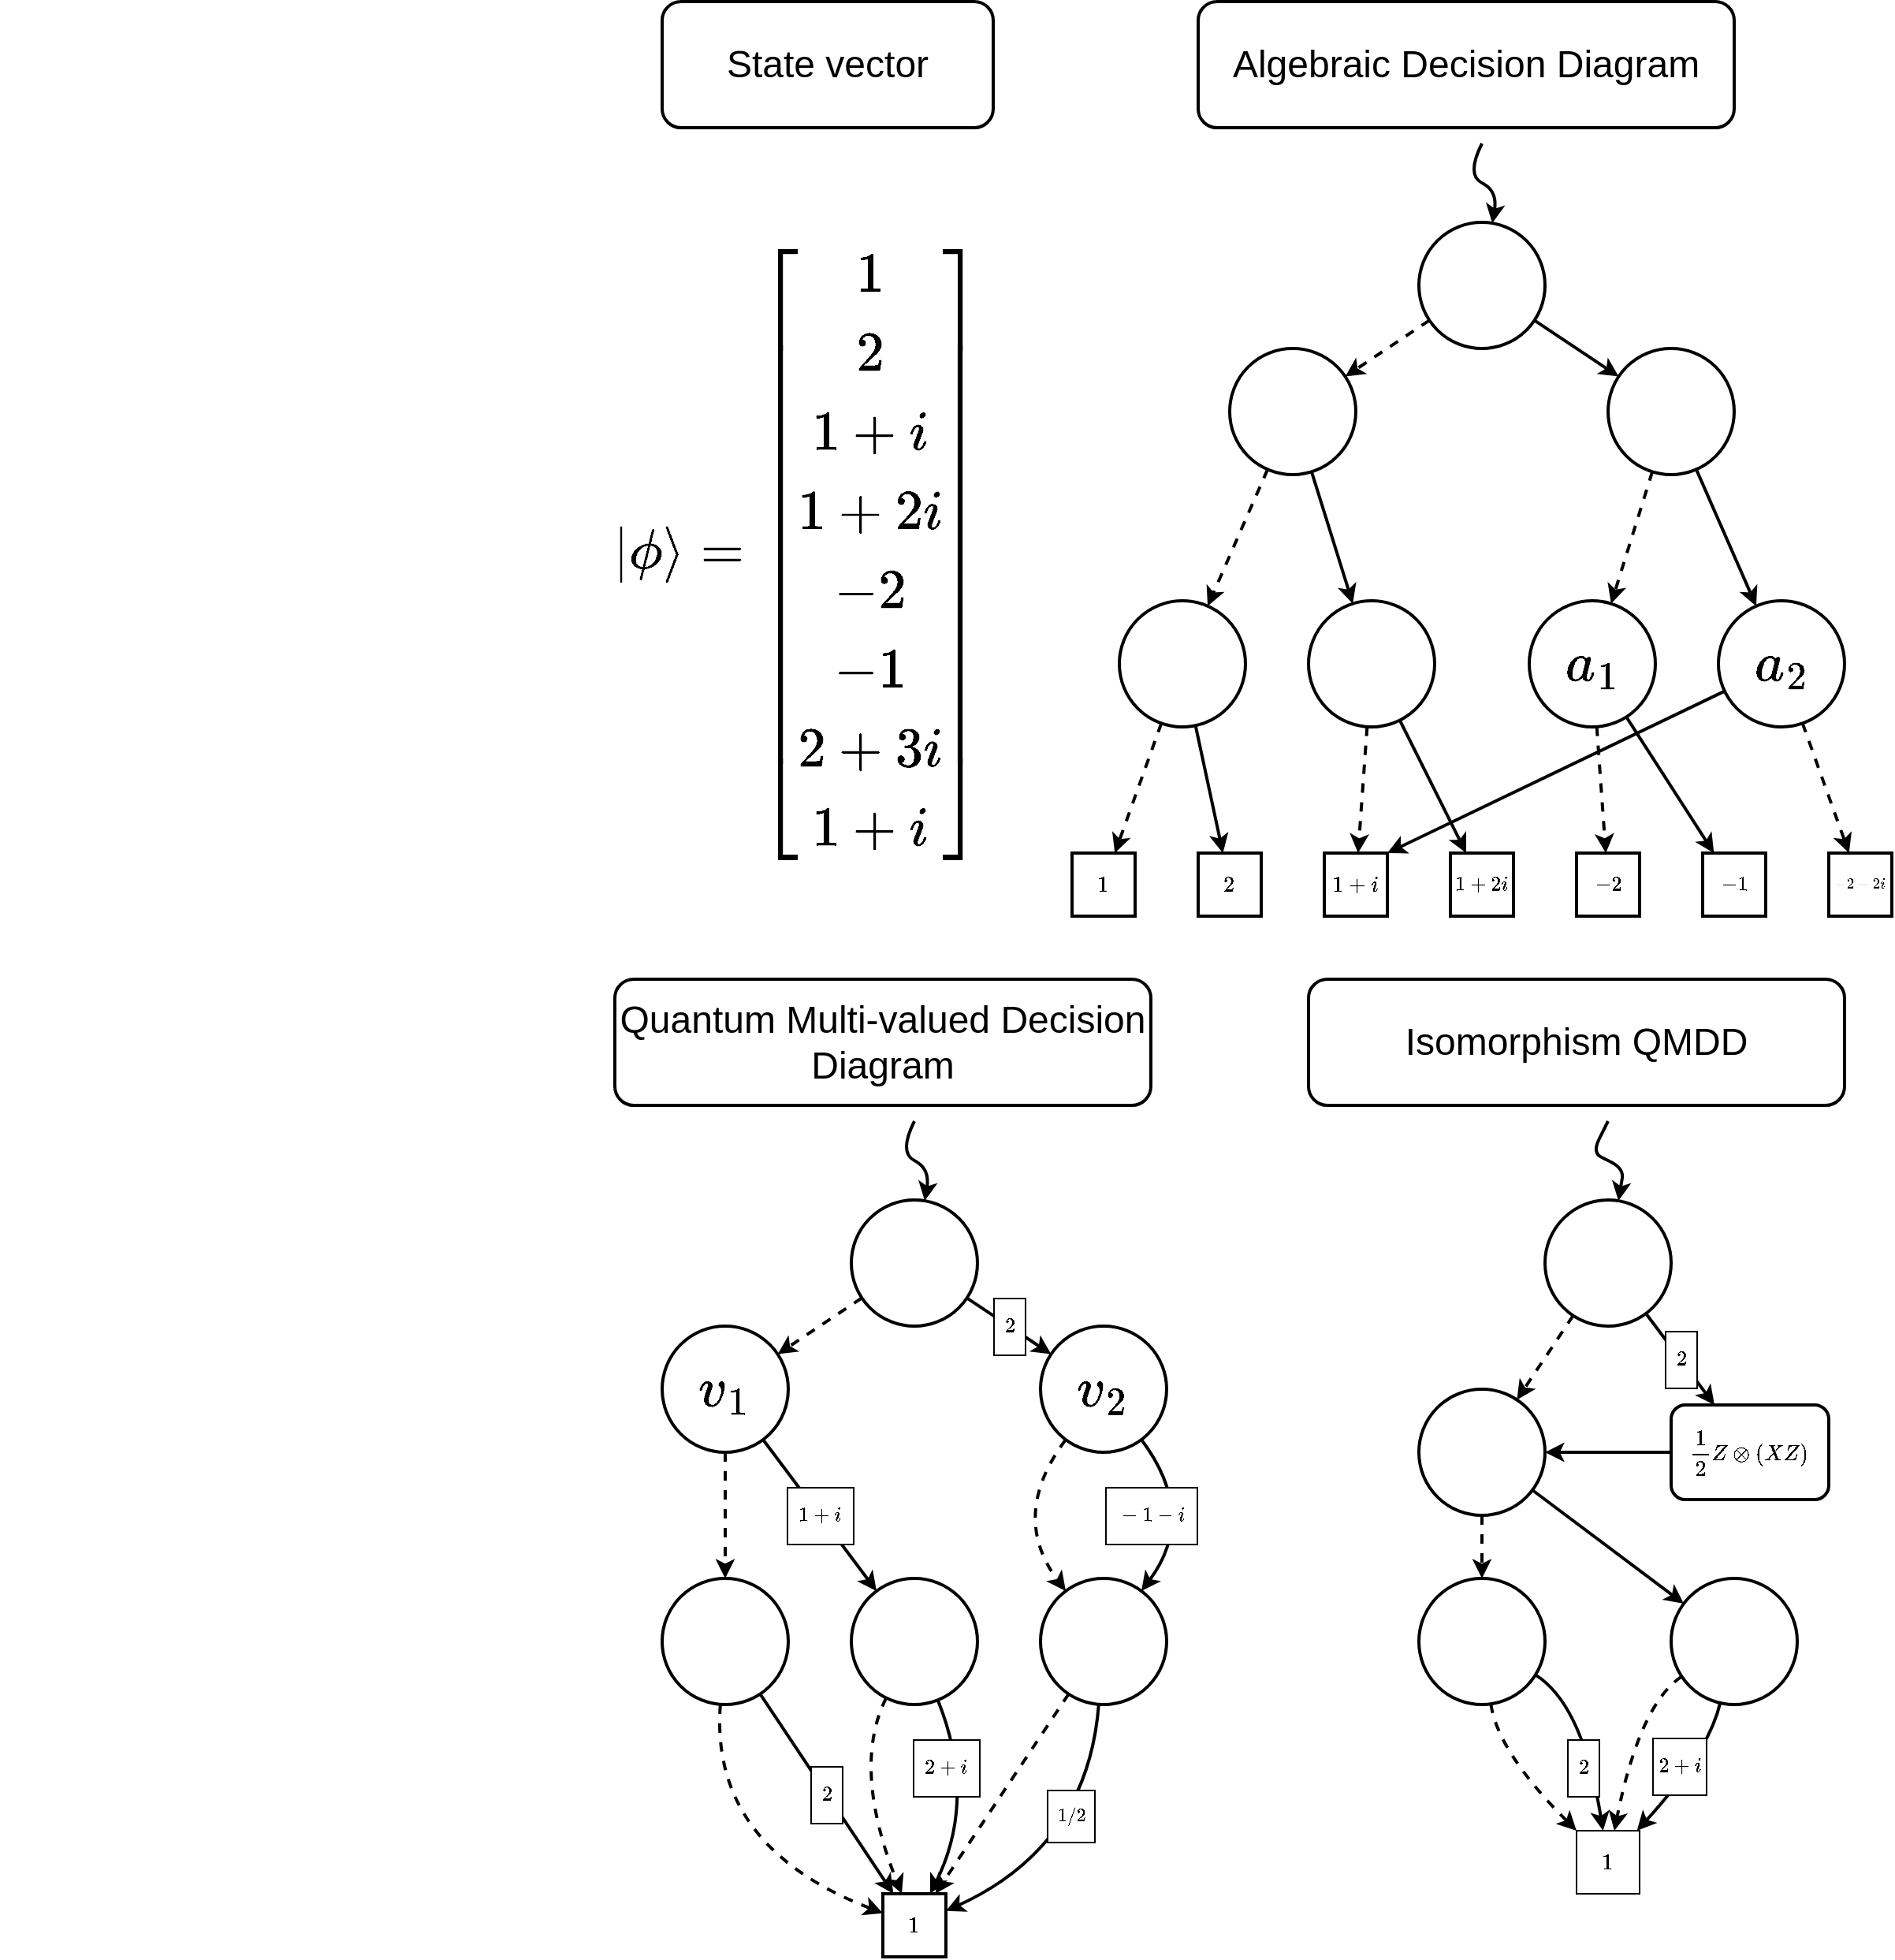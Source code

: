 <mxfile version="13.10.0" type="device"><diagram id="OSMy4cS3hAYFmxq1m3YE" name="Page-1"><mxGraphModel dx="2272" dy="2072" grid="1" gridSize="10" guides="1" tooltips="1" connect="1" arrows="1" fold="1" page="1" pageScale="1" pageWidth="850" pageHeight="1100" math="1" shadow="0"><root><mxCell id="0"/><mxCell id="1" parent="0"/><mxCell id="w6tY5nW5DGO7v92eXv9Y-21" value="$$|\phi\rangle=\begin{bmatrix}1\\2\\1+i\\1+2i\\-2\\-1\\2+3i\\1+i\end{bmatrix}$$" style="text;html=1;fillColor=none;align=center;verticalAlign=middle;whiteSpace=wrap;rounded=0;fontSize=30;" parent="1" vertex="1"><mxGeometry x="30" y="50" width="230" height="360" as="geometry"/></mxCell><mxCell id="w6tY5nW5DGO7v92eXv9Y-23" value="State vector" style="text;html=1;fillColor=none;align=center;verticalAlign=middle;whiteSpace=wrap;rounded=1;fontColor=#000000;strokeColor=#000000;strokeWidth=2;fontSize=24;" parent="1" vertex="1"><mxGeometry x="60" y="-120" width="210" height="80" as="geometry"/></mxCell><mxCell id="w6tY5nW5DGO7v92eXv9Y-79" value="Algebraic Decision Diagram" style="text;html=1;fillColor=none;align=center;verticalAlign=middle;whiteSpace=wrap;rounded=1;fontColor=#000000;strokeColor=#000000;strokeWidth=2;fontSize=24;" parent="1" vertex="1"><mxGeometry x="400" y="-120" width="340" height="80" as="geometry"/></mxCell><mxCell id="w6tY5nW5DGO7v92eXv9Y-81" style="edgeStyle=none;curved=1;orthogonalLoop=1;jettySize=auto;html=1;labelBackgroundColor=#ffffff;startArrow=classic;startFill=1;endArrow=none;endFill=0;strokeColor=#000000;strokeWidth=2;fontSize=24;fontColor=#000000;" parent="1" source="w6tY5nW5DGO7v92eXv9Y-25" edge="1"><mxGeometry relative="1" as="geometry"><mxPoint x="220" y="590" as="targetPoint"/><Array as="points"><mxPoint x="230" y="620"/><mxPoint x="210" y="610"/></Array></mxGeometry></mxCell><mxCell id="w6tY5nW5DGO7v92eXv9Y-82" style="edgeStyle=none;curved=1;orthogonalLoop=1;jettySize=auto;html=1;labelBackgroundColor=#ffffff;startArrow=classic;startFill=1;endArrow=none;endFill=0;strokeColor=#000000;strokeWidth=2;fontSize=24;fontColor=#000000;" parent="1" source="w6tY5nW5DGO7v92eXv9Y-51" edge="1"><mxGeometry relative="1" as="geometry"><mxPoint x="580" y="-30" as="targetPoint"/><Array as="points"><mxPoint x="590"/><mxPoint x="570" y="-10"/></Array></mxGeometry></mxCell><mxCell id="w6tY5nW5DGO7v92eXv9Y-83" value="Quantum Multi-valued Decision Diagram" style="text;html=1;fillColor=none;align=center;verticalAlign=middle;whiteSpace=wrap;rounded=1;fontColor=#000000;strokeColor=#000000;strokeWidth=2;fontSize=24;" parent="1" vertex="1"><mxGeometry x="30" y="500" width="340" height="80" as="geometry"/></mxCell><mxCell id="w6tY5nW5DGO7v92eXv9Y-84" value="Isomorphism QMDD" style="text;html=1;fillColor=none;align=center;verticalAlign=middle;whiteSpace=wrap;rounded=1;fontColor=#000000;strokeColor=#000000;strokeWidth=2;fontSize=24;fontFamily=Helvetica;" parent="1" vertex="1"><mxGeometry x="470" y="500" width="340" height="80" as="geometry"/></mxCell><mxCell id="w6tY5nW5DGO7v92eXv9Y-7" value="$$1$$" style="rounded=0;whiteSpace=wrap;html=1;" parent="1" vertex="1"><mxGeometry x="640" y="1040" width="40" height="40" as="geometry"/></mxCell><mxCell id="w6tY5nW5DGO7v92eXv9Y-15" value="$$\ \ 2\ \ $$" style="edgeStyle=none;curved=1;orthogonalLoop=1;jettySize=auto;html=1;strokeWidth=2;labelBorderColor=#000000;" parent="1" source="w6tY5nW5DGO7v92eXv9Y-5" target="w6tY5nW5DGO7v92eXv9Y-7" edge="1"><mxGeometry as="geometry"><Array as="points"><mxPoint x="644" y="960"/></Array><mxPoint x="9" y="9" as="offset"/></mxGeometry></mxCell><mxCell id="w6tY5nW5DGO7v92eXv9Y-16" style="edgeStyle=none;curved=1;orthogonalLoop=1;jettySize=auto;html=1;dashed=1;strokeWidth=2;" parent="1" source="w6tY5nW5DGO7v92eXv9Y-5" target="w6tY5nW5DGO7v92eXv9Y-7" edge="1"><mxGeometry x="540" y="610" as="geometry"><Array as="points"><mxPoint x="590" y="990"/></Array></mxGeometry></mxCell><mxCell id="w6tY5nW5DGO7v92eXv9Y-13" style="edgeStyle=none;orthogonalLoop=1;jettySize=auto;html=1;curved=1;dashed=1;strokeWidth=2;" parent="1" source="w6tY5nW5DGO7v92eXv9Y-6" target="w6tY5nW5DGO7v92eXv9Y-7" edge="1"><mxGeometry x="540" y="610" as="geometry"><Array as="points"><mxPoint x="680" y="960"/></Array></mxGeometry></mxCell><mxCell id="w6tY5nW5DGO7v92eXv9Y-14" value="$$\ 2+i\ $$" style="edgeStyle=none;curved=1;orthogonalLoop=1;jettySize=auto;html=1;strokeWidth=2;labelBorderColor=#000000;labelBackgroundColor=#ffffff;" parent="1" source="w6tY5nW5DGO7v92eXv9Y-6" target="w6tY5nW5DGO7v92eXv9Y-7" edge="1"><mxGeometry x="540" y="610" as="geometry"><Array as="points"><mxPoint x="724" y="990"/></Array></mxGeometry></mxCell><mxCell id="w6tY5nW5DGO7v92eXv9Y-22" style="edgeStyle=none;orthogonalLoop=1;jettySize=auto;html=1;labelBackgroundColor=#ffffff;strokeColor=#000000;strokeWidth=2;fontColor=#000000;rounded=1;startArrow=classic;startFill=1;endArrow=none;endFill=0;" parent="1" source="w6tY5nW5DGO7v92eXv9Y-2" edge="1"><mxGeometry x="540" y="610" as="geometry"><mxPoint x="660" y="590" as="targetPoint"/><Array as="points"><mxPoint x="670" y="620"/><mxPoint x="650" y="610"/></Array></mxGeometry></mxCell><mxCell id="w6tY5nW5DGO7v92eXv9Y-2" value="" style="ellipse;whiteSpace=wrap;html=1;aspect=fixed;strokeWidth=2;" parent="1" vertex="1"><mxGeometry x="620" y="640" width="80" height="80" as="geometry"/></mxCell><mxCell id="w6tY5nW5DGO7v92eXv9Y-3" value="" style="ellipse;whiteSpace=wrap;html=1;aspect=fixed;strokeWidth=2;" parent="1" vertex="1"><mxGeometry x="540" y="760" width="80" height="80" as="geometry"/></mxCell><mxCell id="w6tY5nW5DGO7v92eXv9Y-10" style="edgeStyle=none;rounded=0;orthogonalLoop=1;jettySize=auto;html=1;dashed=1;strokeWidth=2;" parent="1" source="w6tY5nW5DGO7v92eXv9Y-2" target="w6tY5nW5DGO7v92eXv9Y-3" edge="1"><mxGeometry x="540" y="610" as="geometry"/></mxCell><mxCell id="w6tY5nW5DGO7v92eXv9Y-5" value="" style="ellipse;whiteSpace=wrap;html=1;aspect=fixed;strokeWidth=2;" parent="1" vertex="1"><mxGeometry x="540" y="880" width="80" height="80" as="geometry"/></mxCell><mxCell id="w6tY5nW5DGO7v92eXv9Y-11" style="edgeStyle=none;rounded=0;orthogonalLoop=1;jettySize=auto;html=1;dashed=1;strokeWidth=2;" parent="1" source="w6tY5nW5DGO7v92eXv9Y-3" target="w6tY5nW5DGO7v92eXv9Y-5" edge="1"><mxGeometry x="540" y="610" as="geometry"/></mxCell><mxCell id="w6tY5nW5DGO7v92eXv9Y-6" value="" style="ellipse;whiteSpace=wrap;html=1;aspect=fixed;strokeWidth=2;" parent="1" vertex="1"><mxGeometry x="700" y="880" width="80" height="80" as="geometry"/></mxCell><mxCell id="w6tY5nW5DGO7v92eXv9Y-12" value="" style="edgeStyle=none;rounded=0;orthogonalLoop=1;jettySize=auto;html=1;strokeWidth=2;labelBorderColor=#000000;verticalAlign=middle;" parent="1" source="w6tY5nW5DGO7v92eXv9Y-3" target="w6tY5nW5DGO7v92eXv9Y-6" edge="1"><mxGeometry x="540" y="610" as="geometry"><mxPoint as="offset"/></mxGeometry></mxCell><mxCell id="w6tY5nW5DGO7v92eXv9Y-17" style="edgeStyle=none;curved=1;orthogonalLoop=1;jettySize=auto;html=1;strokeWidth=2;" parent="1" source="w6tY5nW5DGO7v92eXv9Y-8" target="w6tY5nW5DGO7v92eXv9Y-3" edge="1"><mxGeometry x="540" y="610" as="geometry"/></mxCell><mxCell id="w6tY5nW5DGO7v92eXv9Y-8" value="$$\frac{1}{2}Z\otimes (XZ)$$" style="rounded=1;whiteSpace=wrap;html=1;strokeWidth=2;" parent="1" vertex="1"><mxGeometry x="700" y="770" width="100" height="60" as="geometry"/></mxCell><mxCell id="w6tY5nW5DGO7v92eXv9Y-9" value="$$\ \ 2\ \ $$" style="rounded=0;orthogonalLoop=1;jettySize=auto;html=1;strokeWidth=2;labelBorderColor=#000000;" parent="1" source="w6tY5nW5DGO7v92eXv9Y-2" target="w6tY5nW5DGO7v92eXv9Y-8" edge="1"><mxGeometry x="540" y="610" as="geometry"/></mxCell><mxCell id="w6tY5nW5DGO7v92eXv9Y-25" value="" style="ellipse;whiteSpace=wrap;html=1;aspect=fixed;rounded=1;strokeColor=#000000;strokeWidth=2;fontColor=#000000;" parent="1" vertex="1"><mxGeometry x="180" y="640" width="80" height="80" as="geometry"/></mxCell><mxCell id="w6tY5nW5DGO7v92eXv9Y-26" value="$$v_1$$" style="ellipse;whiteSpace=wrap;html=1;aspect=fixed;rounded=1;strokeColor=#000000;strokeWidth=2;fontColor=#000000;fontSize=30;" parent="1" vertex="1"><mxGeometry x="60" y="720" width="80" height="80" as="geometry"/></mxCell><mxCell id="w6tY5nW5DGO7v92eXv9Y-31" style="edgeStyle=none;rounded=1;orthogonalLoop=1;jettySize=auto;html=1;labelBackgroundColor=#ffffff;startArrow=none;startFill=0;endArrow=classic;endFill=1;strokeColor=#000000;strokeWidth=2;fontColor=#000000;dashed=1;" parent="1" source="w6tY5nW5DGO7v92eXv9Y-25" target="w6tY5nW5DGO7v92eXv9Y-26" edge="1"><mxGeometry x="-20" y="640" as="geometry"/></mxCell><mxCell id="w6tY5nW5DGO7v92eXv9Y-27" value="$$v_2$$" style="ellipse;whiteSpace=wrap;html=1;aspect=fixed;rounded=1;strokeColor=#000000;strokeWidth=2;fontColor=#000000;fontSize=30;" parent="1" vertex="1"><mxGeometry x="300" y="720" width="80" height="80" as="geometry"/></mxCell><mxCell id="w6tY5nW5DGO7v92eXv9Y-43" value="$$\ \ 2\ \ $$" style="edgeStyle=none;curved=1;orthogonalLoop=1;jettySize=auto;html=1;labelBackgroundColor=#ffffff;startArrow=none;startFill=0;endArrow=classic;endFill=1;strokeColor=#000000;strokeWidth=2;fontSize=11;fontColor=#000000;labelBorderColor=#000000;" parent="1" source="w6tY5nW5DGO7v92eXv9Y-25" target="w6tY5nW5DGO7v92eXv9Y-27" edge="1"><mxGeometry x="-20" y="640" as="geometry"/></mxCell><mxCell id="w6tY5nW5DGO7v92eXv9Y-28" value="" style="ellipse;whiteSpace=wrap;html=1;aspect=fixed;rounded=1;strokeColor=#000000;strokeWidth=2;fontColor=#000000;" parent="1" vertex="1"><mxGeometry x="60" y="880" width="80" height="80" as="geometry"/></mxCell><mxCell id="w6tY5nW5DGO7v92eXv9Y-32" style="edgeStyle=none;rounded=1;orthogonalLoop=1;jettySize=auto;html=1;dashed=1;labelBackgroundColor=#ffffff;startArrow=none;startFill=0;endArrow=classic;endFill=1;strokeColor=#000000;strokeWidth=2;fontColor=#000000;" parent="1" source="w6tY5nW5DGO7v92eXv9Y-26" target="w6tY5nW5DGO7v92eXv9Y-28" edge="1"><mxGeometry x="-20" y="640" as="geometry"/></mxCell><mxCell id="w6tY5nW5DGO7v92eXv9Y-29" value="" style="ellipse;whiteSpace=wrap;html=1;aspect=fixed;rounded=1;strokeColor=#000000;strokeWidth=2;fontColor=#000000;" parent="1" vertex="1"><mxGeometry x="180" y="880" width="80" height="80" as="geometry"/></mxCell><mxCell id="w6tY5nW5DGO7v92eXv9Y-37" value="$$\ \ 1+i\ \ $$" style="edgeStyle=none;curved=1;orthogonalLoop=1;jettySize=auto;html=1;labelBackgroundColor=#ffffff;startArrow=none;startFill=0;endArrow=classic;endFill=1;strokeColor=#000000;strokeWidth=2;fontColor=#000000;labelBorderColor=#000000;spacingTop=0;" parent="1" source="w6tY5nW5DGO7v92eXv9Y-26" target="w6tY5nW5DGO7v92eXv9Y-29" edge="1"><mxGeometry x="-20" y="640" as="geometry"><mxPoint as="offset"/></mxGeometry></mxCell><mxCell id="w6tY5nW5DGO7v92eXv9Y-30" value="$$1$$" style="rounded=0;whiteSpace=wrap;html=1;strokeColor=#000000;strokeWidth=2;fontColor=#000000;" parent="1" vertex="1"><mxGeometry x="200" y="1080" width="40" height="40" as="geometry"/></mxCell><mxCell id="w6tY5nW5DGO7v92eXv9Y-33" style="edgeStyle=none;orthogonalLoop=1;jettySize=auto;html=1;dashed=1;labelBackgroundColor=#ffffff;startArrow=none;startFill=0;endArrow=classic;endFill=1;strokeColor=#000000;strokeWidth=2;fontColor=#000000;curved=1;" parent="1" source="w6tY5nW5DGO7v92eXv9Y-28" target="w6tY5nW5DGO7v92eXv9Y-30" edge="1"><mxGeometry x="-20" y="640" as="geometry"><Array as="points"><mxPoint x="90" y="1050"/></Array></mxGeometry></mxCell><mxCell id="w6tY5nW5DGO7v92eXv9Y-34" value="$$\ \ 2\ \ $$" style="edgeStyle=none;curved=1;orthogonalLoop=1;jettySize=auto;html=1;labelBackgroundColor=#ffffff;startArrow=none;startFill=0;endArrow=classic;endFill=1;strokeColor=#000000;strokeWidth=2;fontColor=#000000;labelBorderColor=#000000;" parent="1" source="w6tY5nW5DGO7v92eXv9Y-28" target="w6tY5nW5DGO7v92eXv9Y-30" edge="1"><mxGeometry x="-20" y="640" as="geometry"><Array as="points"/><mxPoint as="offset"/></mxGeometry></mxCell><mxCell id="w6tY5nW5DGO7v92eXv9Y-35" style="edgeStyle=none;curved=1;orthogonalLoop=1;jettySize=auto;html=1;labelBackgroundColor=#ffffff;startArrow=none;startFill=0;endArrow=classic;endFill=1;strokeColor=#000000;strokeWidth=2;fontColor=#000000;dashed=1;" parent="1" source="w6tY5nW5DGO7v92eXv9Y-29" target="w6tY5nW5DGO7v92eXv9Y-30" edge="1"><mxGeometry x="-20" y="640" as="geometry"><Array as="points"><mxPoint x="180" y="1000"/></Array></mxGeometry></mxCell><mxCell id="w6tY5nW5DGO7v92eXv9Y-36" value="$$\ \ 2+i\ \ $$" style="edgeStyle=none;curved=1;orthogonalLoop=1;jettySize=auto;html=1;labelBackgroundColor=#ffffff;startArrow=none;startFill=0;endArrow=classic;endFill=1;strokeColor=#000000;strokeWidth=2;fontColor=#000000;labelBorderColor=#000000;fontSize=11;" parent="1" source="w6tY5nW5DGO7v92eXv9Y-29" target="w6tY5nW5DGO7v92eXv9Y-30" edge="1"><mxGeometry as="geometry"><Array as="points"><mxPoint x="260" y="1020"/></Array><mxPoint x="8" y="-19" as="offset"/></mxGeometry></mxCell><mxCell id="w6tY5nW5DGO7v92eXv9Y-40" style="edgeStyle=none;curved=1;orthogonalLoop=1;jettySize=auto;html=1;dashed=1;labelBackgroundColor=#ffffff;startArrow=none;startFill=0;endArrow=classic;endFill=1;strokeColor=#000000;strokeWidth=2;fontColor=#000000;" parent="1" source="w6tY5nW5DGO7v92eXv9Y-39" target="w6tY5nW5DGO7v92eXv9Y-30" edge="1"><mxGeometry x="-20" y="640" as="geometry"><Array as="points"/></mxGeometry></mxCell><mxCell id="w6tY5nW5DGO7v92eXv9Y-41" value="$$\ \ 1/2\ \ $$" style="edgeStyle=none;curved=1;orthogonalLoop=1;jettySize=auto;html=1;labelBackgroundColor=#ffffff;startArrow=none;startFill=0;endArrow=classic;endFill=1;strokeColor=#000000;strokeWidth=2;fontColor=#000000;labelBorderColor=#000000;fontSize=10;" parent="1" source="w6tY5nW5DGO7v92eXv9Y-39" target="w6tY5nW5DGO7v92eXv9Y-30" edge="1"><mxGeometry as="geometry"><Array as="points"><mxPoint x="330" y="1050"/></Array><mxPoint x="31" y="5" as="offset"/></mxGeometry></mxCell><mxCell id="w6tY5nW5DGO7v92eXv9Y-39" value="" style="ellipse;whiteSpace=wrap;html=1;aspect=fixed;rounded=1;strokeColor=#000000;strokeWidth=2;fontColor=#000000;" parent="1" vertex="1"><mxGeometry x="300" y="880" width="80" height="80" as="geometry"/></mxCell><mxCell id="w6tY5nW5DGO7v92eXv9Y-42" style="edgeStyle=none;curved=1;orthogonalLoop=1;jettySize=auto;html=1;labelBackgroundColor=#ffffff;startArrow=none;startFill=0;endArrow=classic;endFill=1;strokeColor=#000000;strokeWidth=2;fontSize=11;fontColor=#000000;dashed=1;" parent="1" source="w6tY5nW5DGO7v92eXv9Y-27" target="w6tY5nW5DGO7v92eXv9Y-39" edge="1"><mxGeometry x="-20" y="640" as="geometry"><Array as="points"><mxPoint x="280" y="840"/></Array></mxGeometry></mxCell><mxCell id="w6tY5nW5DGO7v92eXv9Y-47" value="$$\ \ -1-i\ \ $$" style="edgeStyle=none;curved=1;orthogonalLoop=1;jettySize=auto;html=1;labelBackgroundColor=#ffffff;startArrow=none;startFill=0;endArrow=classic;endFill=1;strokeColor=#000000;strokeWidth=2;fontSize=11;fontColor=#000000;labelBorderColor=#000000;" parent="1" source="w6tY5nW5DGO7v92eXv9Y-27" target="w6tY5nW5DGO7v92eXv9Y-39" edge="1"><mxGeometry as="geometry"><mxPoint x="354" y="910" as="targetPoint"/><Array as="points"><mxPoint x="400" y="840"/></Array><mxPoint x="6" as="offset"/></mxGeometry></mxCell><mxCell id="w6tY5nW5DGO7v92eXv9Y-51" value="" style="ellipse;whiteSpace=wrap;html=1;aspect=fixed;rounded=1;strokeColor=#000000;strokeWidth=2;fontColor=#000000;" parent="1" vertex="1"><mxGeometry x="540" y="20" width="80" height="80" as="geometry"/></mxCell><mxCell id="w6tY5nW5DGO7v92eXv9Y-52" value="" style="ellipse;whiteSpace=wrap;html=1;aspect=fixed;rounded=1;strokeColor=#000000;strokeWidth=2;fontColor=#000000;" parent="1" vertex="1"><mxGeometry x="420" y="100" width="80" height="80" as="geometry"/></mxCell><mxCell id="w6tY5nW5DGO7v92eXv9Y-53" style="edgeStyle=none;rounded=1;orthogonalLoop=1;jettySize=auto;html=1;labelBackgroundColor=#ffffff;startArrow=none;startFill=0;endArrow=classic;endFill=1;strokeColor=#000000;strokeWidth=2;fontColor=#000000;dashed=1;" parent="1" source="w6tY5nW5DGO7v92eXv9Y-51" target="w6tY5nW5DGO7v92eXv9Y-52" edge="1"><mxGeometry x="340" y="20" as="geometry"/></mxCell><mxCell id="w6tY5nW5DGO7v92eXv9Y-54" value="" style="ellipse;whiteSpace=wrap;html=1;aspect=fixed;rounded=1;strokeColor=#000000;strokeWidth=2;fontColor=#000000;" parent="1" vertex="1"><mxGeometry x="660" y="100" width="80" height="80" as="geometry"/></mxCell><mxCell id="w6tY5nW5DGO7v92eXv9Y-55" value="" style="edgeStyle=none;curved=1;orthogonalLoop=1;jettySize=auto;html=1;labelBackgroundColor=#ffffff;startArrow=none;startFill=0;endArrow=classic;endFill=1;strokeColor=#000000;strokeWidth=2;fontSize=11;fontColor=#000000;labelBorderColor=#000000;" parent="1" source="w6tY5nW5DGO7v92eXv9Y-51" target="w6tY5nW5DGO7v92eXv9Y-54" edge="1"><mxGeometry x="340" y="20" as="geometry"/></mxCell><mxCell id="w6tY5nW5DGO7v92eXv9Y-56" value="" style="ellipse;whiteSpace=wrap;html=1;aspect=fixed;rounded=1;strokeColor=#000000;strokeWidth=2;fontColor=#000000;" parent="1" vertex="1"><mxGeometry x="350" y="260" width="80" height="80" as="geometry"/></mxCell><mxCell id="w6tY5nW5DGO7v92eXv9Y-57" style="edgeStyle=none;rounded=1;orthogonalLoop=1;jettySize=auto;html=1;dashed=1;labelBackgroundColor=#ffffff;startArrow=none;startFill=0;endArrow=classic;endFill=1;strokeColor=#000000;strokeWidth=2;fontColor=#000000;" parent="1" source="w6tY5nW5DGO7v92eXv9Y-52" target="w6tY5nW5DGO7v92eXv9Y-56" edge="1"><mxGeometry x="340" y="20" as="geometry"/></mxCell><mxCell id="w6tY5nW5DGO7v92eXv9Y-58" value="" style="ellipse;whiteSpace=wrap;html=1;aspect=fixed;rounded=1;strokeColor=#000000;strokeWidth=2;fontColor=#000000;" parent="1" vertex="1"><mxGeometry x="470" y="260" width="80" height="80" as="geometry"/></mxCell><mxCell id="w6tY5nW5DGO7v92eXv9Y-59" value="" style="edgeStyle=none;curved=1;orthogonalLoop=1;jettySize=auto;html=1;labelBackgroundColor=#ffffff;startArrow=none;startFill=0;endArrow=classic;endFill=1;strokeColor=#000000;strokeWidth=2;fontColor=#000000;labelBorderColor=#000000;" parent="1" source="w6tY5nW5DGO7v92eXv9Y-52" target="w6tY5nW5DGO7v92eXv9Y-58" edge="1"><mxGeometry x="340" y="20" as="geometry"><mxPoint as="offset"/></mxGeometry></mxCell><mxCell id="w6tY5nW5DGO7v92eXv9Y-60" value="$$1$$" style="rounded=0;whiteSpace=wrap;html=1;strokeColor=#000000;strokeWidth=2;fontColor=#000000;" parent="1" vertex="1"><mxGeometry x="320" y="420" width="40" height="40" as="geometry"/></mxCell><mxCell id="w6tY5nW5DGO7v92eXv9Y-61" style="edgeStyle=none;orthogonalLoop=1;jettySize=auto;html=1;dashed=1;labelBackgroundColor=#ffffff;startArrow=none;startFill=0;endArrow=classic;endFill=1;strokeColor=#000000;strokeWidth=2;fontColor=#000000;curved=1;" parent="1" source="w6tY5nW5DGO7v92eXv9Y-56" target="w6tY5nW5DGO7v92eXv9Y-60" edge="1"><mxGeometry x="340" y="20" as="geometry"/></mxCell><mxCell id="w6tY5nW5DGO7v92eXv9Y-62" value="" style="edgeStyle=none;curved=1;orthogonalLoop=1;jettySize=auto;html=1;labelBackgroundColor=#ffffff;startArrow=none;startFill=0;endArrow=classic;endFill=1;strokeColor=#000000;strokeWidth=2;fontColor=#000000;labelBorderColor=#000000;" parent="1" source="w6tY5nW5DGO7v92eXv9Y-56" target="w6tY5nW5DGO7v92eXv9Y-73" edge="1"><mxGeometry x="340" y="20" as="geometry"><Array as="points"/><mxPoint as="offset"/></mxGeometry></mxCell><mxCell id="w6tY5nW5DGO7v92eXv9Y-63" style="edgeStyle=none;curved=1;orthogonalLoop=1;jettySize=auto;html=1;labelBackgroundColor=#ffffff;startArrow=none;startFill=0;endArrow=classic;endFill=1;strokeColor=#000000;strokeWidth=2;fontColor=#000000;dashed=1;" parent="1" source="w6tY5nW5DGO7v92eXv9Y-58" target="w6tY5nW5DGO7v92eXv9Y-74" edge="1"><mxGeometry x="340" y="20" as="geometry"/></mxCell><mxCell id="w6tY5nW5DGO7v92eXv9Y-64" value="" style="edgeStyle=none;curved=1;orthogonalLoop=1;jettySize=auto;html=1;labelBackgroundColor=#ffffff;startArrow=none;startFill=0;endArrow=classic;endFill=1;strokeColor=#000000;strokeWidth=2;fontColor=#000000;labelBorderColor=#000000;fontSize=11;" parent="1" source="w6tY5nW5DGO7v92eXv9Y-58" target="w6tY5nW5DGO7v92eXv9Y-75" edge="1"><mxGeometry x="340" y="20" as="geometry"><mxPoint as="offset"/></mxGeometry></mxCell><mxCell id="w6tY5nW5DGO7v92eXv9Y-66" value="" style="edgeStyle=none;curved=1;orthogonalLoop=1;jettySize=auto;html=1;labelBackgroundColor=#ffffff;startArrow=none;startFill=0;endArrow=classic;endFill=1;strokeColor=#000000;strokeWidth=2;fontColor=#000000;labelBorderColor=#000000;fontSize=10;" parent="1" source="w6tY5nW5DGO7v92eXv9Y-67" target="NqCanwtnZpacm-j8qQnw-1" edge="1"><mxGeometry x="340" y="20" as="geometry"><mxPoint as="offset"/></mxGeometry></mxCell><mxCell id="w6tY5nW5DGO7v92eXv9Y-67" value="$$a_1$$" style="ellipse;whiteSpace=wrap;html=1;aspect=fixed;rounded=1;strokeColor=#000000;strokeWidth=2;fontColor=#000000;fontSize=30;" parent="1" vertex="1"><mxGeometry x="610" y="260" width="80" height="80" as="geometry"/></mxCell><mxCell id="w6tY5nW5DGO7v92eXv9Y-68" style="edgeStyle=none;curved=1;orthogonalLoop=1;jettySize=auto;html=1;labelBackgroundColor=#ffffff;startArrow=none;startFill=0;endArrow=classic;endFill=1;strokeColor=#000000;strokeWidth=2;fontSize=11;fontColor=#000000;dashed=1;" parent="1" source="w6tY5nW5DGO7v92eXv9Y-54" target="w6tY5nW5DGO7v92eXv9Y-67" edge="1"><mxGeometry x="340" y="20" as="geometry"/></mxCell><mxCell id="w6tY5nW5DGO7v92eXv9Y-71" value="$$a_2$$" style="ellipse;whiteSpace=wrap;html=1;aspect=fixed;rounded=1;strokeColor=#000000;strokeWidth=2;fontColor=#000000;fontSize=30;" parent="1" vertex="1"><mxGeometry x="730" y="260" width="80" height="80" as="geometry"/></mxCell><mxCell id="w6tY5nW5DGO7v92eXv9Y-72" value="" style="edgeStyle=none;curved=1;orthogonalLoop=1;jettySize=auto;html=1;labelBackgroundColor=#ffffff;startArrow=none;startFill=0;endArrow=classic;endFill=1;strokeColor=#000000;strokeWidth=2;fontSize=11;fontColor=#000000;labelBorderColor=#000000;" parent="1" source="w6tY5nW5DGO7v92eXv9Y-54" target="w6tY5nW5DGO7v92eXv9Y-71" edge="1"><mxGeometry x="340" y="20" as="geometry"/></mxCell><mxCell id="w6tY5nW5DGO7v92eXv9Y-73" value="$$2$$" style="rounded=0;whiteSpace=wrap;html=1;strokeColor=#000000;strokeWidth=2;fontColor=#000000;" parent="1" vertex="1"><mxGeometry x="400" y="420" width="40" height="40" as="geometry"/></mxCell><mxCell id="w6tY5nW5DGO7v92eXv9Y-65" style="edgeStyle=none;curved=1;orthogonalLoop=1;jettySize=auto;html=1;dashed=1;labelBackgroundColor=#ffffff;startArrow=none;startFill=0;endArrow=classic;endFill=1;strokeColor=#000000;strokeWidth=2;fontColor=#000000;" parent="1" source="w6tY5nW5DGO7v92eXv9Y-67" target="w6tY5nW5DGO7v92eXv9Y-77" edge="1"><mxGeometry x="340" y="20" as="geometry"/></mxCell><mxCell id="w6tY5nW5DGO7v92eXv9Y-74" value="$$1+i$$" style="rounded=0;whiteSpace=wrap;html=1;strokeColor=#000000;strokeWidth=2;fontColor=#000000;" parent="1" vertex="1"><mxGeometry x="480" y="420" width="40" height="40" as="geometry"/></mxCell><mxCell id="w6tY5nW5DGO7v92eXv9Y-75" value="$$1+2i$$" style="rounded=0;whiteSpace=wrap;html=1;strokeColor=#000000;strokeWidth=2;fontColor=#000000;fontSize=11;" parent="1" vertex="1"><mxGeometry x="560" y="420" width="40" height="40" as="geometry"/></mxCell><mxCell id="w6tY5nW5DGO7v92eXv9Y-76" value="$$-2-2i$$" style="rounded=0;whiteSpace=wrap;html=1;strokeColor=#000000;strokeWidth=2;fontColor=#000000;fontSize=8;" parent="1" vertex="1"><mxGeometry x="800" y="420" width="40" height="40" as="geometry"/></mxCell><mxCell id="w6tY5nW5DGO7v92eXv9Y-70" value="" style="edgeStyle=none;curved=1;orthogonalLoop=1;jettySize=auto;html=1;labelBackgroundColor=#ffffff;startArrow=none;startFill=0;endArrow=classic;endFill=1;strokeColor=#000000;strokeWidth=2;fontSize=11;fontColor=#000000;labelBorderColor=#000000;dashed=1;" parent="1" source="w6tY5nW5DGO7v92eXv9Y-71" target="w6tY5nW5DGO7v92eXv9Y-76" edge="1"><mxGeometry x="340" y="20" as="geometry"><mxPoint as="offset"/></mxGeometry></mxCell><mxCell id="w6tY5nW5DGO7v92eXv9Y-77" value="$$-2$$" style="rounded=0;whiteSpace=wrap;html=1;strokeColor=#000000;strokeWidth=2;fontColor=#000000;fontSize=11;" parent="1" vertex="1"><mxGeometry x="640" y="420" width="40" height="40" as="geometry"/></mxCell><mxCell id="w6tY5nW5DGO7v92eXv9Y-69" style="edgeStyle=none;curved=1;orthogonalLoop=1;jettySize=auto;html=1;labelBackgroundColor=#ffffff;startArrow=none;startFill=0;endArrow=classic;endFill=1;strokeColor=#000000;strokeWidth=2;fontSize=11;fontColor=#000000;entryX=1;entryY=0;entryDx=0;entryDy=0;" parent="1" source="w6tY5nW5DGO7v92eXv9Y-71" target="w6tY5nW5DGO7v92eXv9Y-74" edge="1"><mxGeometry x="340" y="20" as="geometry"/></mxCell><mxCell id="NqCanwtnZpacm-j8qQnw-1" value="$$-1$$" style="rounded=0;whiteSpace=wrap;html=1;strokeColor=#000000;strokeWidth=2;fontColor=#000000;fontSize=11;" vertex="1" parent="1"><mxGeometry x="720" y="420" width="40" height="40" as="geometry"/></mxCell></root></mxGraphModel></diagram></mxfile>